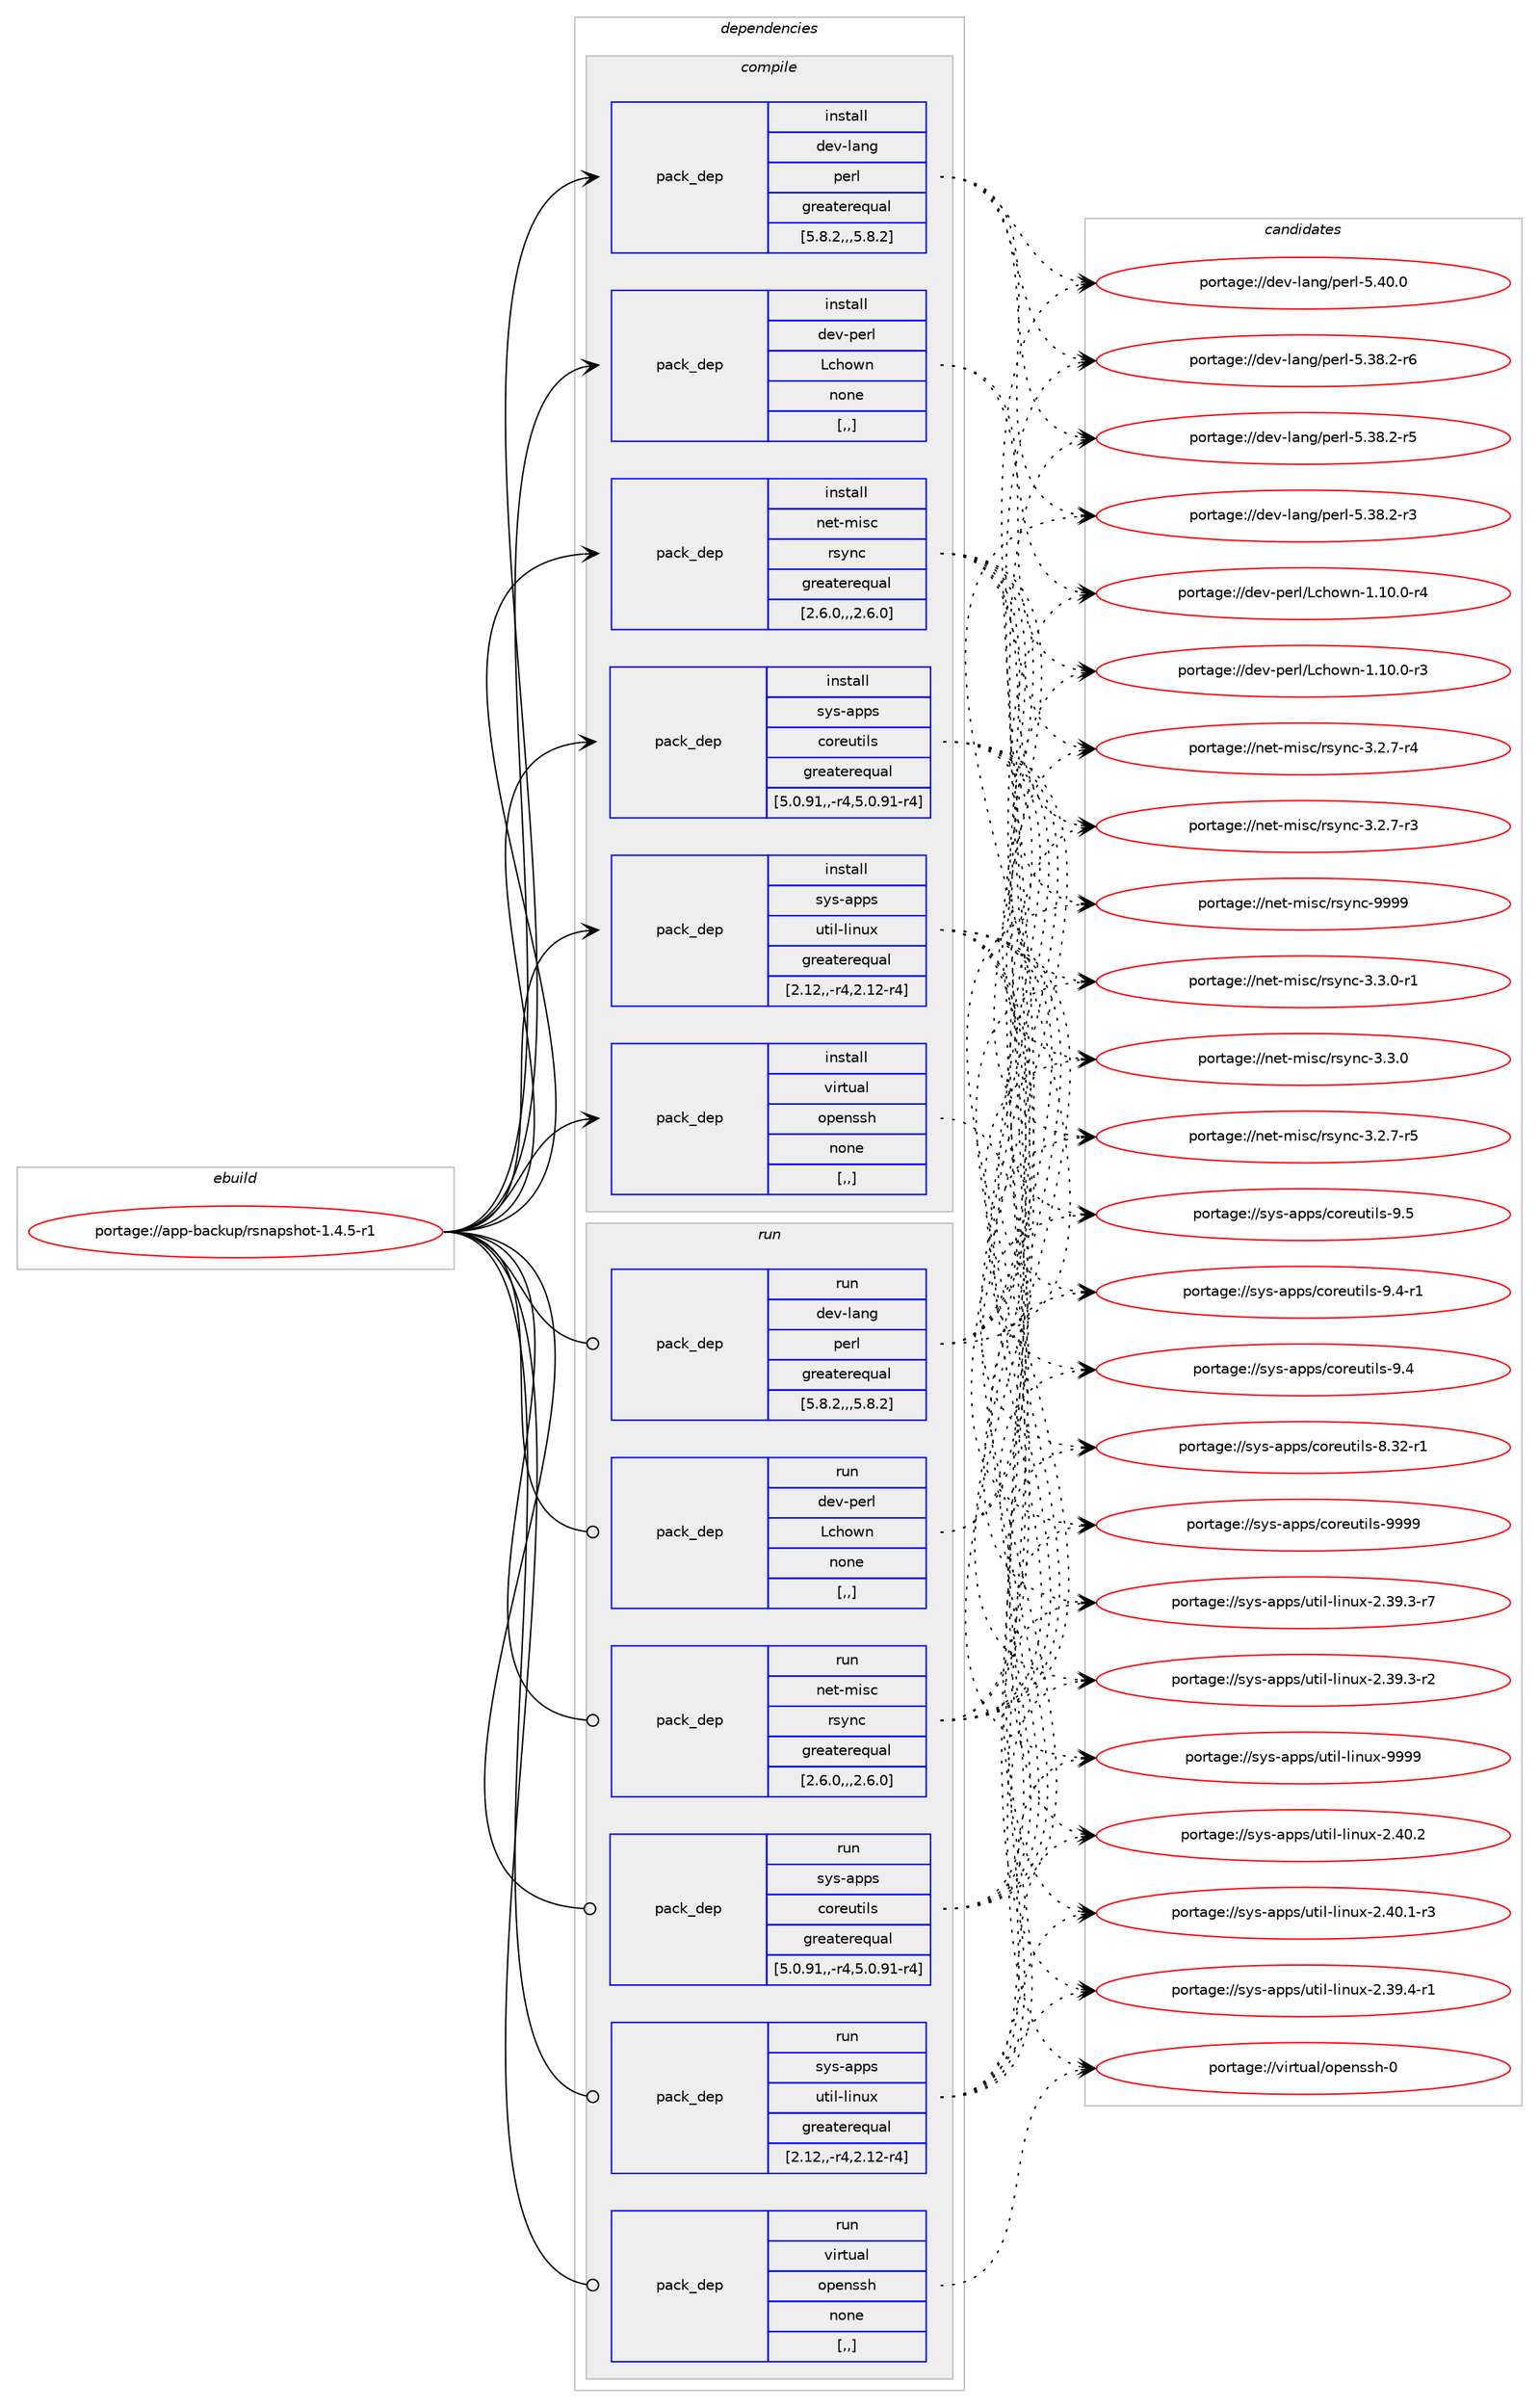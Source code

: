 digraph prolog {

# *************
# Graph options
# *************

newrank=true;
concentrate=true;
compound=true;
graph [rankdir=LR,fontname=Helvetica,fontsize=10,ranksep=1.5];#, ranksep=2.5, nodesep=0.2];
edge  [arrowhead=vee];
node  [fontname=Helvetica,fontsize=10];

# **********
# The ebuild
# **********

subgraph cluster_leftcol {
color=gray;
label=<<i>ebuild</i>>;
id [label="portage://app-backup/rsnapshot-1.4.5-r1", color=red, width=4, href="../app-backup/rsnapshot-1.4.5-r1.svg"];
}

# ****************
# The dependencies
# ****************

subgraph cluster_midcol {
color=gray;
label=<<i>dependencies</i>>;
subgraph cluster_compile {
fillcolor="#eeeeee";
style=filled;
label=<<i>compile</i>>;
subgraph pack367427 {
dependency503708 [label=<<TABLE BORDER="0" CELLBORDER="1" CELLSPACING="0" CELLPADDING="4" WIDTH="220"><TR><TD ROWSPAN="6" CELLPADDING="30">pack_dep</TD></TR><TR><TD WIDTH="110">install</TD></TR><TR><TD>dev-lang</TD></TR><TR><TD>perl</TD></TR><TR><TD>greaterequal</TD></TR><TR><TD>[5.8.2,,,5.8.2]</TD></TR></TABLE>>, shape=none, color=blue];
}
id:e -> dependency503708:w [weight=20,style="solid",arrowhead="vee"];
subgraph pack367428 {
dependency503709 [label=<<TABLE BORDER="0" CELLBORDER="1" CELLSPACING="0" CELLPADDING="4" WIDTH="220"><TR><TD ROWSPAN="6" CELLPADDING="30">pack_dep</TD></TR><TR><TD WIDTH="110">install</TD></TR><TR><TD>dev-perl</TD></TR><TR><TD>Lchown</TD></TR><TR><TD>none</TD></TR><TR><TD>[,,]</TD></TR></TABLE>>, shape=none, color=blue];
}
id:e -> dependency503709:w [weight=20,style="solid",arrowhead="vee"];
subgraph pack367429 {
dependency503710 [label=<<TABLE BORDER="0" CELLBORDER="1" CELLSPACING="0" CELLPADDING="4" WIDTH="220"><TR><TD ROWSPAN="6" CELLPADDING="30">pack_dep</TD></TR><TR><TD WIDTH="110">install</TD></TR><TR><TD>net-misc</TD></TR><TR><TD>rsync</TD></TR><TR><TD>greaterequal</TD></TR><TR><TD>[2.6.0,,,2.6.0]</TD></TR></TABLE>>, shape=none, color=blue];
}
id:e -> dependency503710:w [weight=20,style="solid",arrowhead="vee"];
subgraph pack367430 {
dependency503711 [label=<<TABLE BORDER="0" CELLBORDER="1" CELLSPACING="0" CELLPADDING="4" WIDTH="220"><TR><TD ROWSPAN="6" CELLPADDING="30">pack_dep</TD></TR><TR><TD WIDTH="110">install</TD></TR><TR><TD>sys-apps</TD></TR><TR><TD>coreutils</TD></TR><TR><TD>greaterequal</TD></TR><TR><TD>[5.0.91,,-r4,5.0.91-r4]</TD></TR></TABLE>>, shape=none, color=blue];
}
id:e -> dependency503711:w [weight=20,style="solid",arrowhead="vee"];
subgraph pack367431 {
dependency503712 [label=<<TABLE BORDER="0" CELLBORDER="1" CELLSPACING="0" CELLPADDING="4" WIDTH="220"><TR><TD ROWSPAN="6" CELLPADDING="30">pack_dep</TD></TR><TR><TD WIDTH="110">install</TD></TR><TR><TD>sys-apps</TD></TR><TR><TD>util-linux</TD></TR><TR><TD>greaterequal</TD></TR><TR><TD>[2.12,,-r4,2.12-r4]</TD></TR></TABLE>>, shape=none, color=blue];
}
id:e -> dependency503712:w [weight=20,style="solid",arrowhead="vee"];
subgraph pack367432 {
dependency503713 [label=<<TABLE BORDER="0" CELLBORDER="1" CELLSPACING="0" CELLPADDING="4" WIDTH="220"><TR><TD ROWSPAN="6" CELLPADDING="30">pack_dep</TD></TR><TR><TD WIDTH="110">install</TD></TR><TR><TD>virtual</TD></TR><TR><TD>openssh</TD></TR><TR><TD>none</TD></TR><TR><TD>[,,]</TD></TR></TABLE>>, shape=none, color=blue];
}
id:e -> dependency503713:w [weight=20,style="solid",arrowhead="vee"];
}
subgraph cluster_compileandrun {
fillcolor="#eeeeee";
style=filled;
label=<<i>compile and run</i>>;
}
subgraph cluster_run {
fillcolor="#eeeeee";
style=filled;
label=<<i>run</i>>;
subgraph pack367433 {
dependency503714 [label=<<TABLE BORDER="0" CELLBORDER="1" CELLSPACING="0" CELLPADDING="4" WIDTH="220"><TR><TD ROWSPAN="6" CELLPADDING="30">pack_dep</TD></TR><TR><TD WIDTH="110">run</TD></TR><TR><TD>dev-lang</TD></TR><TR><TD>perl</TD></TR><TR><TD>greaterequal</TD></TR><TR><TD>[5.8.2,,,5.8.2]</TD></TR></TABLE>>, shape=none, color=blue];
}
id:e -> dependency503714:w [weight=20,style="solid",arrowhead="odot"];
subgraph pack367434 {
dependency503715 [label=<<TABLE BORDER="0" CELLBORDER="1" CELLSPACING="0" CELLPADDING="4" WIDTH="220"><TR><TD ROWSPAN="6" CELLPADDING="30">pack_dep</TD></TR><TR><TD WIDTH="110">run</TD></TR><TR><TD>dev-perl</TD></TR><TR><TD>Lchown</TD></TR><TR><TD>none</TD></TR><TR><TD>[,,]</TD></TR></TABLE>>, shape=none, color=blue];
}
id:e -> dependency503715:w [weight=20,style="solid",arrowhead="odot"];
subgraph pack367435 {
dependency503716 [label=<<TABLE BORDER="0" CELLBORDER="1" CELLSPACING="0" CELLPADDING="4" WIDTH="220"><TR><TD ROWSPAN="6" CELLPADDING="30">pack_dep</TD></TR><TR><TD WIDTH="110">run</TD></TR><TR><TD>net-misc</TD></TR><TR><TD>rsync</TD></TR><TR><TD>greaterequal</TD></TR><TR><TD>[2.6.0,,,2.6.0]</TD></TR></TABLE>>, shape=none, color=blue];
}
id:e -> dependency503716:w [weight=20,style="solid",arrowhead="odot"];
subgraph pack367436 {
dependency503717 [label=<<TABLE BORDER="0" CELLBORDER="1" CELLSPACING="0" CELLPADDING="4" WIDTH="220"><TR><TD ROWSPAN="6" CELLPADDING="30">pack_dep</TD></TR><TR><TD WIDTH="110">run</TD></TR><TR><TD>sys-apps</TD></TR><TR><TD>coreutils</TD></TR><TR><TD>greaterequal</TD></TR><TR><TD>[5.0.91,,-r4,5.0.91-r4]</TD></TR></TABLE>>, shape=none, color=blue];
}
id:e -> dependency503717:w [weight=20,style="solid",arrowhead="odot"];
subgraph pack367437 {
dependency503718 [label=<<TABLE BORDER="0" CELLBORDER="1" CELLSPACING="0" CELLPADDING="4" WIDTH="220"><TR><TD ROWSPAN="6" CELLPADDING="30">pack_dep</TD></TR><TR><TD WIDTH="110">run</TD></TR><TR><TD>sys-apps</TD></TR><TR><TD>util-linux</TD></TR><TR><TD>greaterequal</TD></TR><TR><TD>[2.12,,-r4,2.12-r4]</TD></TR></TABLE>>, shape=none, color=blue];
}
id:e -> dependency503718:w [weight=20,style="solid",arrowhead="odot"];
subgraph pack367438 {
dependency503719 [label=<<TABLE BORDER="0" CELLBORDER="1" CELLSPACING="0" CELLPADDING="4" WIDTH="220"><TR><TD ROWSPAN="6" CELLPADDING="30">pack_dep</TD></TR><TR><TD WIDTH="110">run</TD></TR><TR><TD>virtual</TD></TR><TR><TD>openssh</TD></TR><TR><TD>none</TD></TR><TR><TD>[,,]</TD></TR></TABLE>>, shape=none, color=blue];
}
id:e -> dependency503719:w [weight=20,style="solid",arrowhead="odot"];
}
}

# **************
# The candidates
# **************

subgraph cluster_choices {
rank=same;
color=gray;
label=<<i>candidates</i>>;

subgraph choice367427 {
color=black;
nodesep=1;
choice10010111845108971101034711210111410845534652484648 [label="portage://dev-lang/perl-5.40.0", color=red, width=4,href="../dev-lang/perl-5.40.0.svg"];
choice100101118451089711010347112101114108455346515646504511454 [label="portage://dev-lang/perl-5.38.2-r6", color=red, width=4,href="../dev-lang/perl-5.38.2-r6.svg"];
choice100101118451089711010347112101114108455346515646504511453 [label="portage://dev-lang/perl-5.38.2-r5", color=red, width=4,href="../dev-lang/perl-5.38.2-r5.svg"];
choice100101118451089711010347112101114108455346515646504511451 [label="portage://dev-lang/perl-5.38.2-r3", color=red, width=4,href="../dev-lang/perl-5.38.2-r3.svg"];
dependency503708:e -> choice10010111845108971101034711210111410845534652484648:w [style=dotted,weight="100"];
dependency503708:e -> choice100101118451089711010347112101114108455346515646504511454:w [style=dotted,weight="100"];
dependency503708:e -> choice100101118451089711010347112101114108455346515646504511453:w [style=dotted,weight="100"];
dependency503708:e -> choice100101118451089711010347112101114108455346515646504511451:w [style=dotted,weight="100"];
}
subgraph choice367428 {
color=black;
nodesep=1;
choice10010111845112101114108477699104111119110454946494846484511452 [label="portage://dev-perl/Lchown-1.10.0-r4", color=red, width=4,href="../dev-perl/Lchown-1.10.0-r4.svg"];
choice10010111845112101114108477699104111119110454946494846484511451 [label="portage://dev-perl/Lchown-1.10.0-r3", color=red, width=4,href="../dev-perl/Lchown-1.10.0-r3.svg"];
dependency503709:e -> choice10010111845112101114108477699104111119110454946494846484511452:w [style=dotted,weight="100"];
dependency503709:e -> choice10010111845112101114108477699104111119110454946494846484511451:w [style=dotted,weight="100"];
}
subgraph choice367429 {
color=black;
nodesep=1;
choice110101116451091051159947114115121110994557575757 [label="portage://net-misc/rsync-9999", color=red, width=4,href="../net-misc/rsync-9999.svg"];
choice110101116451091051159947114115121110994551465146484511449 [label="portage://net-misc/rsync-3.3.0-r1", color=red, width=4,href="../net-misc/rsync-3.3.0-r1.svg"];
choice11010111645109105115994711411512111099455146514648 [label="portage://net-misc/rsync-3.3.0", color=red, width=4,href="../net-misc/rsync-3.3.0.svg"];
choice110101116451091051159947114115121110994551465046554511453 [label="portage://net-misc/rsync-3.2.7-r5", color=red, width=4,href="../net-misc/rsync-3.2.7-r5.svg"];
choice110101116451091051159947114115121110994551465046554511452 [label="portage://net-misc/rsync-3.2.7-r4", color=red, width=4,href="../net-misc/rsync-3.2.7-r4.svg"];
choice110101116451091051159947114115121110994551465046554511451 [label="portage://net-misc/rsync-3.2.7-r3", color=red, width=4,href="../net-misc/rsync-3.2.7-r3.svg"];
dependency503710:e -> choice110101116451091051159947114115121110994557575757:w [style=dotted,weight="100"];
dependency503710:e -> choice110101116451091051159947114115121110994551465146484511449:w [style=dotted,weight="100"];
dependency503710:e -> choice11010111645109105115994711411512111099455146514648:w [style=dotted,weight="100"];
dependency503710:e -> choice110101116451091051159947114115121110994551465046554511453:w [style=dotted,weight="100"];
dependency503710:e -> choice110101116451091051159947114115121110994551465046554511452:w [style=dotted,weight="100"];
dependency503710:e -> choice110101116451091051159947114115121110994551465046554511451:w [style=dotted,weight="100"];
}
subgraph choice367430 {
color=black;
nodesep=1;
choice115121115459711211211547991111141011171161051081154557575757 [label="portage://sys-apps/coreutils-9999", color=red, width=4,href="../sys-apps/coreutils-9999.svg"];
choice1151211154597112112115479911111410111711610510811545574653 [label="portage://sys-apps/coreutils-9.5", color=red, width=4,href="../sys-apps/coreutils-9.5.svg"];
choice11512111545971121121154799111114101117116105108115455746524511449 [label="portage://sys-apps/coreutils-9.4-r1", color=red, width=4,href="../sys-apps/coreutils-9.4-r1.svg"];
choice1151211154597112112115479911111410111711610510811545574652 [label="portage://sys-apps/coreutils-9.4", color=red, width=4,href="../sys-apps/coreutils-9.4.svg"];
choice1151211154597112112115479911111410111711610510811545564651504511449 [label="portage://sys-apps/coreutils-8.32-r1", color=red, width=4,href="../sys-apps/coreutils-8.32-r1.svg"];
dependency503711:e -> choice115121115459711211211547991111141011171161051081154557575757:w [style=dotted,weight="100"];
dependency503711:e -> choice1151211154597112112115479911111410111711610510811545574653:w [style=dotted,weight="100"];
dependency503711:e -> choice11512111545971121121154799111114101117116105108115455746524511449:w [style=dotted,weight="100"];
dependency503711:e -> choice1151211154597112112115479911111410111711610510811545574652:w [style=dotted,weight="100"];
dependency503711:e -> choice1151211154597112112115479911111410111711610510811545564651504511449:w [style=dotted,weight="100"];
}
subgraph choice367431 {
color=black;
nodesep=1;
choice115121115459711211211547117116105108451081051101171204557575757 [label="portage://sys-apps/util-linux-9999", color=red, width=4,href="../sys-apps/util-linux-9999.svg"];
choice1151211154597112112115471171161051084510810511011712045504652484650 [label="portage://sys-apps/util-linux-2.40.2", color=red, width=4,href="../sys-apps/util-linux-2.40.2.svg"];
choice11512111545971121121154711711610510845108105110117120455046524846494511451 [label="portage://sys-apps/util-linux-2.40.1-r3", color=red, width=4,href="../sys-apps/util-linux-2.40.1-r3.svg"];
choice11512111545971121121154711711610510845108105110117120455046515746524511449 [label="portage://sys-apps/util-linux-2.39.4-r1", color=red, width=4,href="../sys-apps/util-linux-2.39.4-r1.svg"];
choice11512111545971121121154711711610510845108105110117120455046515746514511455 [label="portage://sys-apps/util-linux-2.39.3-r7", color=red, width=4,href="../sys-apps/util-linux-2.39.3-r7.svg"];
choice11512111545971121121154711711610510845108105110117120455046515746514511450 [label="portage://sys-apps/util-linux-2.39.3-r2", color=red, width=4,href="../sys-apps/util-linux-2.39.3-r2.svg"];
dependency503712:e -> choice115121115459711211211547117116105108451081051101171204557575757:w [style=dotted,weight="100"];
dependency503712:e -> choice1151211154597112112115471171161051084510810511011712045504652484650:w [style=dotted,weight="100"];
dependency503712:e -> choice11512111545971121121154711711610510845108105110117120455046524846494511451:w [style=dotted,weight="100"];
dependency503712:e -> choice11512111545971121121154711711610510845108105110117120455046515746524511449:w [style=dotted,weight="100"];
dependency503712:e -> choice11512111545971121121154711711610510845108105110117120455046515746514511455:w [style=dotted,weight="100"];
dependency503712:e -> choice11512111545971121121154711711610510845108105110117120455046515746514511450:w [style=dotted,weight="100"];
}
subgraph choice367432 {
color=black;
nodesep=1;
choice11810511411611797108471111121011101151151044548 [label="portage://virtual/openssh-0", color=red, width=4,href="../virtual/openssh-0.svg"];
dependency503713:e -> choice11810511411611797108471111121011101151151044548:w [style=dotted,weight="100"];
}
subgraph choice367433 {
color=black;
nodesep=1;
choice10010111845108971101034711210111410845534652484648 [label="portage://dev-lang/perl-5.40.0", color=red, width=4,href="../dev-lang/perl-5.40.0.svg"];
choice100101118451089711010347112101114108455346515646504511454 [label="portage://dev-lang/perl-5.38.2-r6", color=red, width=4,href="../dev-lang/perl-5.38.2-r6.svg"];
choice100101118451089711010347112101114108455346515646504511453 [label="portage://dev-lang/perl-5.38.2-r5", color=red, width=4,href="../dev-lang/perl-5.38.2-r5.svg"];
choice100101118451089711010347112101114108455346515646504511451 [label="portage://dev-lang/perl-5.38.2-r3", color=red, width=4,href="../dev-lang/perl-5.38.2-r3.svg"];
dependency503714:e -> choice10010111845108971101034711210111410845534652484648:w [style=dotted,weight="100"];
dependency503714:e -> choice100101118451089711010347112101114108455346515646504511454:w [style=dotted,weight="100"];
dependency503714:e -> choice100101118451089711010347112101114108455346515646504511453:w [style=dotted,weight="100"];
dependency503714:e -> choice100101118451089711010347112101114108455346515646504511451:w [style=dotted,weight="100"];
}
subgraph choice367434 {
color=black;
nodesep=1;
choice10010111845112101114108477699104111119110454946494846484511452 [label="portage://dev-perl/Lchown-1.10.0-r4", color=red, width=4,href="../dev-perl/Lchown-1.10.0-r4.svg"];
choice10010111845112101114108477699104111119110454946494846484511451 [label="portage://dev-perl/Lchown-1.10.0-r3", color=red, width=4,href="../dev-perl/Lchown-1.10.0-r3.svg"];
dependency503715:e -> choice10010111845112101114108477699104111119110454946494846484511452:w [style=dotted,weight="100"];
dependency503715:e -> choice10010111845112101114108477699104111119110454946494846484511451:w [style=dotted,weight="100"];
}
subgraph choice367435 {
color=black;
nodesep=1;
choice110101116451091051159947114115121110994557575757 [label="portage://net-misc/rsync-9999", color=red, width=4,href="../net-misc/rsync-9999.svg"];
choice110101116451091051159947114115121110994551465146484511449 [label="portage://net-misc/rsync-3.3.0-r1", color=red, width=4,href="../net-misc/rsync-3.3.0-r1.svg"];
choice11010111645109105115994711411512111099455146514648 [label="portage://net-misc/rsync-3.3.0", color=red, width=4,href="../net-misc/rsync-3.3.0.svg"];
choice110101116451091051159947114115121110994551465046554511453 [label="portage://net-misc/rsync-3.2.7-r5", color=red, width=4,href="../net-misc/rsync-3.2.7-r5.svg"];
choice110101116451091051159947114115121110994551465046554511452 [label="portage://net-misc/rsync-3.2.7-r4", color=red, width=4,href="../net-misc/rsync-3.2.7-r4.svg"];
choice110101116451091051159947114115121110994551465046554511451 [label="portage://net-misc/rsync-3.2.7-r3", color=red, width=4,href="../net-misc/rsync-3.2.7-r3.svg"];
dependency503716:e -> choice110101116451091051159947114115121110994557575757:w [style=dotted,weight="100"];
dependency503716:e -> choice110101116451091051159947114115121110994551465146484511449:w [style=dotted,weight="100"];
dependency503716:e -> choice11010111645109105115994711411512111099455146514648:w [style=dotted,weight="100"];
dependency503716:e -> choice110101116451091051159947114115121110994551465046554511453:w [style=dotted,weight="100"];
dependency503716:e -> choice110101116451091051159947114115121110994551465046554511452:w [style=dotted,weight="100"];
dependency503716:e -> choice110101116451091051159947114115121110994551465046554511451:w [style=dotted,weight="100"];
}
subgraph choice367436 {
color=black;
nodesep=1;
choice115121115459711211211547991111141011171161051081154557575757 [label="portage://sys-apps/coreutils-9999", color=red, width=4,href="../sys-apps/coreutils-9999.svg"];
choice1151211154597112112115479911111410111711610510811545574653 [label="portage://sys-apps/coreutils-9.5", color=red, width=4,href="../sys-apps/coreutils-9.5.svg"];
choice11512111545971121121154799111114101117116105108115455746524511449 [label="portage://sys-apps/coreutils-9.4-r1", color=red, width=4,href="../sys-apps/coreutils-9.4-r1.svg"];
choice1151211154597112112115479911111410111711610510811545574652 [label="portage://sys-apps/coreutils-9.4", color=red, width=4,href="../sys-apps/coreutils-9.4.svg"];
choice1151211154597112112115479911111410111711610510811545564651504511449 [label="portage://sys-apps/coreutils-8.32-r1", color=red, width=4,href="../sys-apps/coreutils-8.32-r1.svg"];
dependency503717:e -> choice115121115459711211211547991111141011171161051081154557575757:w [style=dotted,weight="100"];
dependency503717:e -> choice1151211154597112112115479911111410111711610510811545574653:w [style=dotted,weight="100"];
dependency503717:e -> choice11512111545971121121154799111114101117116105108115455746524511449:w [style=dotted,weight="100"];
dependency503717:e -> choice1151211154597112112115479911111410111711610510811545574652:w [style=dotted,weight="100"];
dependency503717:e -> choice1151211154597112112115479911111410111711610510811545564651504511449:w [style=dotted,weight="100"];
}
subgraph choice367437 {
color=black;
nodesep=1;
choice115121115459711211211547117116105108451081051101171204557575757 [label="portage://sys-apps/util-linux-9999", color=red, width=4,href="../sys-apps/util-linux-9999.svg"];
choice1151211154597112112115471171161051084510810511011712045504652484650 [label="portage://sys-apps/util-linux-2.40.2", color=red, width=4,href="../sys-apps/util-linux-2.40.2.svg"];
choice11512111545971121121154711711610510845108105110117120455046524846494511451 [label="portage://sys-apps/util-linux-2.40.1-r3", color=red, width=4,href="../sys-apps/util-linux-2.40.1-r3.svg"];
choice11512111545971121121154711711610510845108105110117120455046515746524511449 [label="portage://sys-apps/util-linux-2.39.4-r1", color=red, width=4,href="../sys-apps/util-linux-2.39.4-r1.svg"];
choice11512111545971121121154711711610510845108105110117120455046515746514511455 [label="portage://sys-apps/util-linux-2.39.3-r7", color=red, width=4,href="../sys-apps/util-linux-2.39.3-r7.svg"];
choice11512111545971121121154711711610510845108105110117120455046515746514511450 [label="portage://sys-apps/util-linux-2.39.3-r2", color=red, width=4,href="../sys-apps/util-linux-2.39.3-r2.svg"];
dependency503718:e -> choice115121115459711211211547117116105108451081051101171204557575757:w [style=dotted,weight="100"];
dependency503718:e -> choice1151211154597112112115471171161051084510810511011712045504652484650:w [style=dotted,weight="100"];
dependency503718:e -> choice11512111545971121121154711711610510845108105110117120455046524846494511451:w [style=dotted,weight="100"];
dependency503718:e -> choice11512111545971121121154711711610510845108105110117120455046515746524511449:w [style=dotted,weight="100"];
dependency503718:e -> choice11512111545971121121154711711610510845108105110117120455046515746514511455:w [style=dotted,weight="100"];
dependency503718:e -> choice11512111545971121121154711711610510845108105110117120455046515746514511450:w [style=dotted,weight="100"];
}
subgraph choice367438 {
color=black;
nodesep=1;
choice11810511411611797108471111121011101151151044548 [label="portage://virtual/openssh-0", color=red, width=4,href="../virtual/openssh-0.svg"];
dependency503719:e -> choice11810511411611797108471111121011101151151044548:w [style=dotted,weight="100"];
}
}

}

